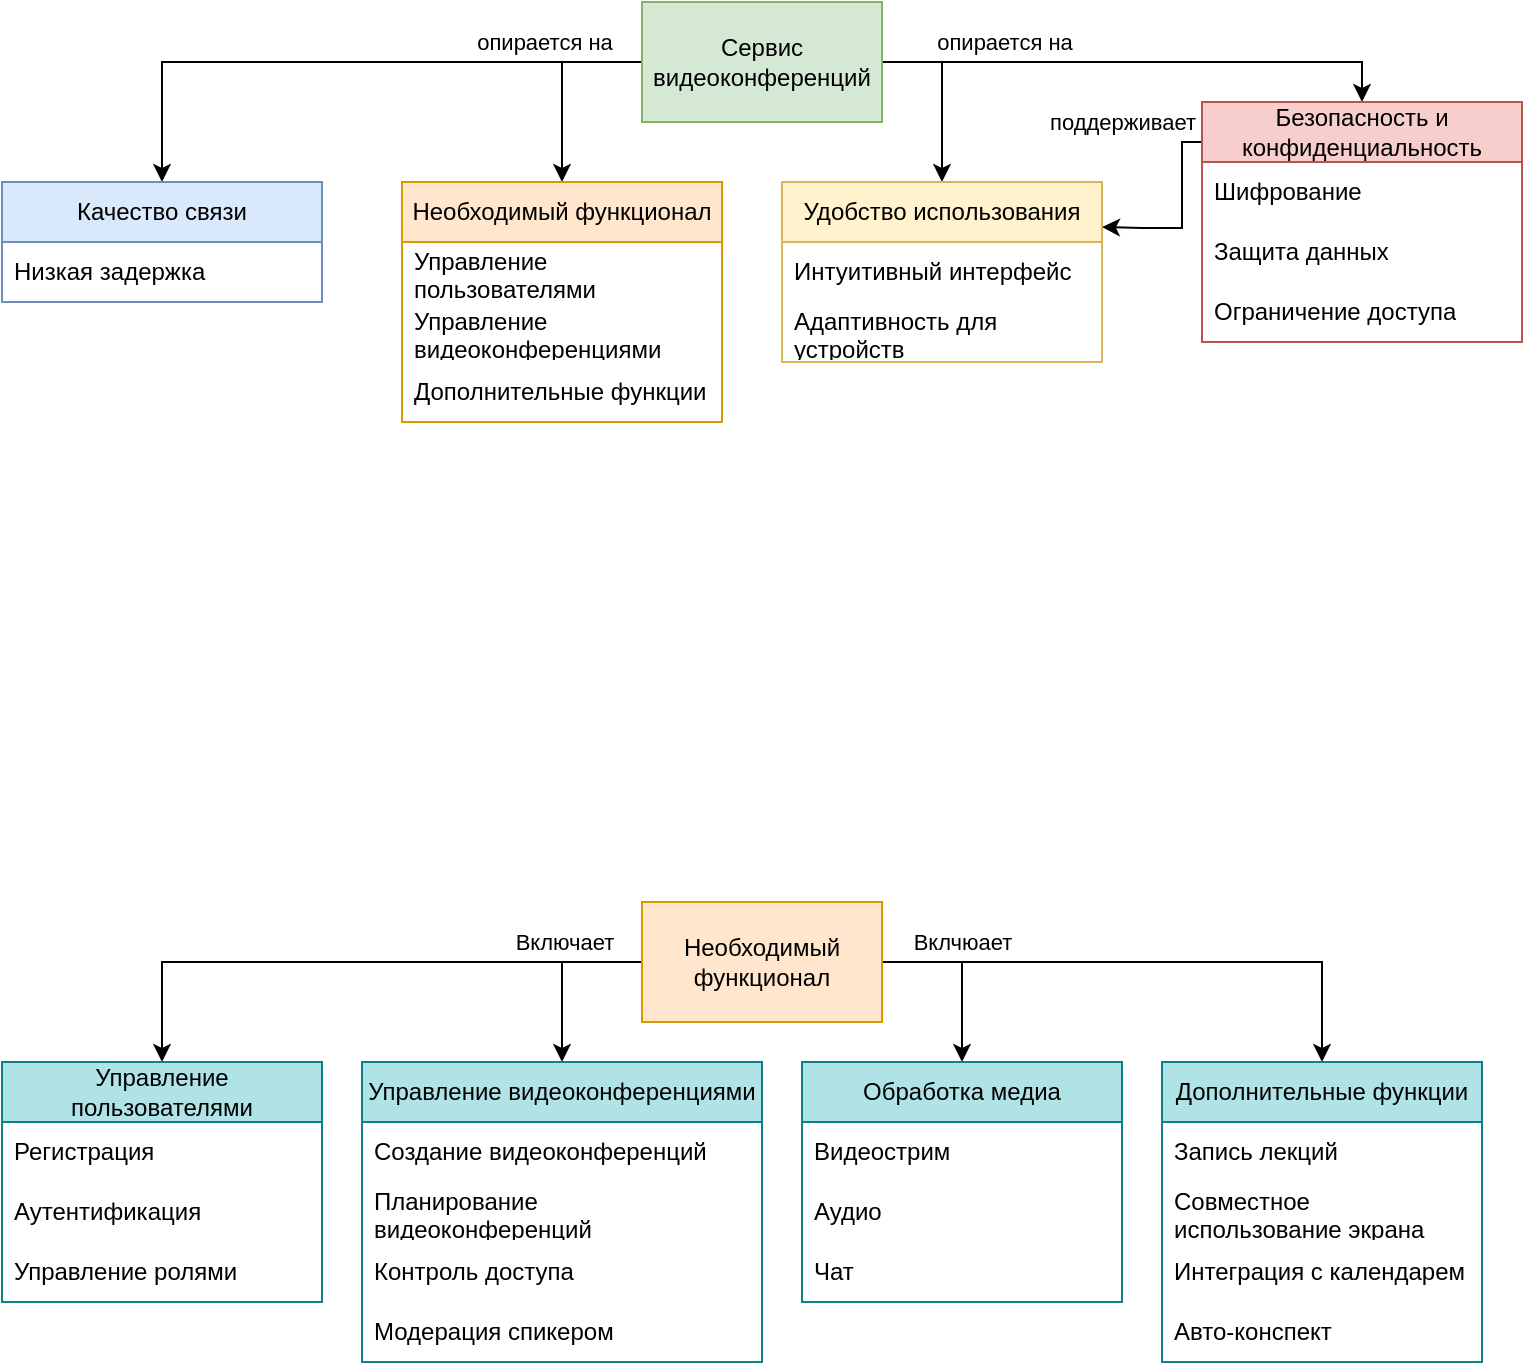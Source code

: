 <mxfile version="26.1.0">
  <diagram name="Страница — 1" id="gF-TSsPwKxHFeOLAzH47">
    <mxGraphModel dx="1434" dy="738" grid="1" gridSize="10" guides="1" tooltips="1" connect="1" arrows="1" fold="1" page="1" pageScale="1" pageWidth="827" pageHeight="1169" math="0" shadow="0">
      <root>
        <mxCell id="0" />
        <mxCell id="1" parent="0" />
        <mxCell id="qUk7q5C7CJs6m-_M87td-2" style="edgeStyle=orthogonalEdgeStyle;rounded=0;orthogonalLoop=1;jettySize=auto;html=1;entryX=0.5;entryY=0;entryDx=0;entryDy=0;" edge="1" parent="1" source="qUk7q5C7CJs6m-_M87td-8" target="qUk7q5C7CJs6m-_M87td-9">
          <mxGeometry relative="1" as="geometry" />
        </mxCell>
        <mxCell id="qUk7q5C7CJs6m-_M87td-3" value="&lt;div&gt;опирается на&lt;/div&gt;" style="edgeLabel;html=1;align=center;verticalAlign=middle;resizable=0;points=[];labelBackgroundColor=none;" vertex="1" connectable="0" parent="qUk7q5C7CJs6m-_M87td-2">
          <mxGeometry x="-0.262" y="-2" relative="1" as="geometry">
            <mxPoint x="61" y="-8" as="offset" />
          </mxGeometry>
        </mxCell>
        <mxCell id="qUk7q5C7CJs6m-_M87td-4" style="edgeStyle=orthogonalEdgeStyle;rounded=0;orthogonalLoop=1;jettySize=auto;html=1;exitX=1;exitY=0.5;exitDx=0;exitDy=0;entryX=0.5;entryY=0;entryDx=0;entryDy=0;" edge="1" parent="1" source="qUk7q5C7CJs6m-_M87td-8" target="qUk7q5C7CJs6m-_M87td-11">
          <mxGeometry relative="1" as="geometry">
            <Array as="points">
              <mxPoint x="510" y="180" />
            </Array>
          </mxGeometry>
        </mxCell>
        <mxCell id="qUk7q5C7CJs6m-_M87td-5" style="edgeStyle=orthogonalEdgeStyle;rounded=0;orthogonalLoop=1;jettySize=auto;html=1;entryX=0.5;entryY=0;entryDx=0;entryDy=0;" edge="1" parent="1" source="qUk7q5C7CJs6m-_M87td-8" target="qUk7q5C7CJs6m-_M87td-14">
          <mxGeometry relative="1" as="geometry">
            <Array as="points">
              <mxPoint x="320" y="180" />
            </Array>
          </mxGeometry>
        </mxCell>
        <mxCell id="qUk7q5C7CJs6m-_M87td-6" style="edgeStyle=orthogonalEdgeStyle;rounded=0;orthogonalLoop=1;jettySize=auto;html=1;entryX=0.5;entryY=0;entryDx=0;entryDy=0;exitX=1;exitY=0.5;exitDx=0;exitDy=0;" edge="1" parent="1" source="qUk7q5C7CJs6m-_M87td-8" target="qUk7q5C7CJs6m-_M87td-20">
          <mxGeometry relative="1" as="geometry">
            <mxPoint x="470" y="230" as="sourcePoint" />
            <Array as="points">
              <mxPoint x="720" y="180" />
            </Array>
          </mxGeometry>
        </mxCell>
        <mxCell id="qUk7q5C7CJs6m-_M87td-7" value="&lt;div&gt;опирается на&lt;/div&gt;" style="edgeLabel;html=1;align=center;verticalAlign=middle;resizable=0;points=[];labelBackgroundColor=none;" vertex="1" connectable="0" parent="qUk7q5C7CJs6m-_M87td-6">
          <mxGeometry x="0.345" y="2" relative="1" as="geometry">
            <mxPoint x="-114" y="-8" as="offset" />
          </mxGeometry>
        </mxCell>
        <mxCell id="qUk7q5C7CJs6m-_M87td-8" value="&lt;div&gt;Сервис видеоконференций&lt;/div&gt;" style="rounded=0;whiteSpace=wrap;html=1;fillColor=#d5e8d4;strokeColor=#82b366;" vertex="1" parent="1">
          <mxGeometry x="360" y="150" width="120" height="60" as="geometry" />
        </mxCell>
        <mxCell id="qUk7q5C7CJs6m-_M87td-9" value="&lt;span&gt;Качество связи&lt;/span&gt;" style="swimlane;fontStyle=0;childLayout=stackLayout;horizontal=1;startSize=30;horizontalStack=0;resizeParent=1;resizeParentMax=0;resizeLast=0;collapsible=1;marginBottom=0;whiteSpace=wrap;html=1;fillColor=#dae8fc;strokeColor=#6c8ebf;" vertex="1" parent="1">
          <mxGeometry x="40" y="240" width="160" height="60" as="geometry" />
        </mxCell>
        <mxCell id="qUk7q5C7CJs6m-_M87td-10" value="&lt;div&gt;Низкая задержка&lt;/div&gt;" style="text;strokeColor=none;fillColor=none;align=left;verticalAlign=middle;spacingLeft=4;spacingRight=4;overflow=hidden;points=[[0,0.5],[1,0.5]];portConstraint=eastwest;rotatable=0;whiteSpace=wrap;html=1;" vertex="1" parent="qUk7q5C7CJs6m-_M87td-9">
          <mxGeometry y="30" width="160" height="30" as="geometry" />
        </mxCell>
        <mxCell id="qUk7q5C7CJs6m-_M87td-11" value="Удобство использования" style="swimlane;fontStyle=0;childLayout=stackLayout;horizontal=1;startSize=30;horizontalStack=0;resizeParent=1;resizeParentMax=0;resizeLast=0;collapsible=1;marginBottom=0;whiteSpace=wrap;html=1;fillColor=#fff2cc;strokeColor=#d6b656;" vertex="1" parent="1">
          <mxGeometry x="430" y="240" width="160" height="90" as="geometry">
            <mxRectangle x="460" y="360" width="180" height="30" as="alternateBounds" />
          </mxGeometry>
        </mxCell>
        <mxCell id="qUk7q5C7CJs6m-_M87td-12" value="&lt;div&gt;Интуитивный интерфейс&lt;/div&gt;" style="text;strokeColor=none;fillColor=none;align=left;verticalAlign=middle;spacingLeft=4;spacingRight=4;overflow=hidden;points=[[0,0.5],[1,0.5]];portConstraint=eastwest;rotatable=0;whiteSpace=wrap;html=1;" vertex="1" parent="qUk7q5C7CJs6m-_M87td-11">
          <mxGeometry y="30" width="160" height="30" as="geometry" />
        </mxCell>
        <mxCell id="qUk7q5C7CJs6m-_M87td-13" value="&lt;div&gt;Адаптивность для устройств&lt;/div&gt;" style="text;strokeColor=none;fillColor=none;align=left;verticalAlign=middle;spacingLeft=4;spacingRight=4;overflow=hidden;points=[[0,0.5],[1,0.5]];portConstraint=eastwest;rotatable=0;whiteSpace=wrap;html=1;" vertex="1" parent="qUk7q5C7CJs6m-_M87td-11">
          <mxGeometry y="60" width="160" height="30" as="geometry" />
        </mxCell>
        <mxCell id="qUk7q5C7CJs6m-_M87td-14" value="Необходимый функционал" style="swimlane;fontStyle=0;childLayout=stackLayout;horizontal=1;startSize=30;horizontalStack=0;resizeParent=1;resizeParentMax=0;resizeLast=0;collapsible=1;marginBottom=0;whiteSpace=wrap;html=1;fillColor=#ffe6cc;strokeColor=#d79b00;" vertex="1" parent="1">
          <mxGeometry x="240" y="240" width="160" height="120" as="geometry">
            <mxRectangle x="200" y="360" width="190" height="30" as="alternateBounds" />
          </mxGeometry>
        </mxCell>
        <mxCell id="qUk7q5C7CJs6m-_M87td-15" value="&lt;div&gt;Управление пользователями&lt;/div&gt;" style="text;strokeColor=none;fillColor=none;align=left;verticalAlign=middle;spacingLeft=4;spacingRight=4;overflow=hidden;points=[[0,0.5],[1,0.5]];portConstraint=eastwest;rotatable=0;whiteSpace=wrap;html=1;" vertex="1" parent="qUk7q5C7CJs6m-_M87td-14">
          <mxGeometry y="30" width="160" height="30" as="geometry" />
        </mxCell>
        <mxCell id="qUk7q5C7CJs6m-_M87td-16" value="&lt;div&gt;Управление видеоконференциями&lt;/div&gt;" style="text;strokeColor=none;fillColor=none;align=left;verticalAlign=middle;spacingLeft=4;spacingRight=4;overflow=hidden;points=[[0,0.5],[1,0.5]];portConstraint=eastwest;rotatable=0;whiteSpace=wrap;html=1;" vertex="1" parent="qUk7q5C7CJs6m-_M87td-14">
          <mxGeometry y="60" width="160" height="30" as="geometry" />
        </mxCell>
        <mxCell id="qUk7q5C7CJs6m-_M87td-17" value="&lt;div&gt;Дополнительные функции&lt;/div&gt;" style="text;strokeColor=none;fillColor=none;align=left;verticalAlign=middle;spacingLeft=4;spacingRight=4;overflow=hidden;points=[[0,0.5],[1,0.5]];portConstraint=eastwest;rotatable=0;whiteSpace=wrap;html=1;" vertex="1" parent="qUk7q5C7CJs6m-_M87td-14">
          <mxGeometry y="90" width="160" height="30" as="geometry" />
        </mxCell>
        <mxCell id="qUk7q5C7CJs6m-_M87td-18" style="edgeStyle=orthogonalEdgeStyle;rounded=0;orthogonalLoop=1;jettySize=auto;html=1;exitX=0;exitY=0.25;exitDx=0;exitDy=0;entryX=1;entryY=0.25;entryDx=0;entryDy=0;" edge="1" parent="1" source="qUk7q5C7CJs6m-_M87td-20" target="qUk7q5C7CJs6m-_M87td-11">
          <mxGeometry relative="1" as="geometry">
            <Array as="points">
              <mxPoint x="640" y="220" />
              <mxPoint x="630" y="220" />
              <mxPoint x="630" y="263" />
              <mxPoint x="610" y="263" />
            </Array>
          </mxGeometry>
        </mxCell>
        <mxCell id="qUk7q5C7CJs6m-_M87td-19" value="&lt;div&gt;&lt;span&gt;поддерживает&lt;/span&gt;&lt;/div&gt;" style="edgeLabel;html=1;align=center;verticalAlign=middle;resizable=0;points=[];labelBackgroundColor=none;" vertex="1" connectable="0" parent="qUk7q5C7CJs6m-_M87td-18">
          <mxGeometry x="0.1" y="1" relative="1" as="geometry">
            <mxPoint x="-31" y="-47" as="offset" />
          </mxGeometry>
        </mxCell>
        <mxCell id="qUk7q5C7CJs6m-_M87td-20" value="Безопасность и конфиденциальность" style="swimlane;fontStyle=0;childLayout=stackLayout;horizontal=1;startSize=30;horizontalStack=0;resizeParent=1;resizeParentMax=0;resizeLast=0;collapsible=1;marginBottom=0;whiteSpace=wrap;html=1;fillColor=#f8cecc;strokeColor=#b85450;" vertex="1" parent="1">
          <mxGeometry x="640" y="200" width="160" height="120" as="geometry" />
        </mxCell>
        <mxCell id="qUk7q5C7CJs6m-_M87td-21" value="&lt;div&gt;Шифрование&lt;/div&gt;" style="text;strokeColor=none;fillColor=none;align=left;verticalAlign=middle;spacingLeft=4;spacingRight=4;overflow=hidden;points=[[0,0.5],[1,0.5]];portConstraint=eastwest;rotatable=0;whiteSpace=wrap;html=1;" vertex="1" parent="qUk7q5C7CJs6m-_M87td-20">
          <mxGeometry y="30" width="160" height="30" as="geometry" />
        </mxCell>
        <mxCell id="qUk7q5C7CJs6m-_M87td-22" value="&lt;div&gt;Защита данных&lt;/div&gt;" style="text;strokeColor=none;fillColor=none;align=left;verticalAlign=middle;spacingLeft=4;spacingRight=4;overflow=hidden;points=[[0,0.5],[1,0.5]];portConstraint=eastwest;rotatable=0;whiteSpace=wrap;html=1;" vertex="1" parent="qUk7q5C7CJs6m-_M87td-20">
          <mxGeometry y="60" width="160" height="30" as="geometry" />
        </mxCell>
        <mxCell id="qUk7q5C7CJs6m-_M87td-23" value="&lt;div&gt;Ограничение доступа&lt;/div&gt;" style="text;strokeColor=none;fillColor=none;align=left;verticalAlign=middle;spacingLeft=4;spacingRight=4;overflow=hidden;points=[[0,0.5],[1,0.5]];portConstraint=eastwest;rotatable=0;whiteSpace=wrap;html=1;" vertex="1" parent="qUk7q5C7CJs6m-_M87td-20">
          <mxGeometry y="90" width="160" height="30" as="geometry" />
        </mxCell>
        <mxCell id="qUk7q5C7CJs6m-_M87td-24" style="edgeStyle=orthogonalEdgeStyle;rounded=0;orthogonalLoop=1;jettySize=auto;html=1;exitX=0;exitY=0.5;exitDx=0;exitDy=0;entryX=0.5;entryY=0;entryDx=0;entryDy=0;" edge="1" parent="1" source="qUk7q5C7CJs6m-_M87td-30" target="qUk7q5C7CJs6m-_M87td-31">
          <mxGeometry relative="1" as="geometry" />
        </mxCell>
        <mxCell id="qUk7q5C7CJs6m-_M87td-25" value="Включает" style="edgeLabel;html=1;align=center;verticalAlign=middle;resizable=0;points=[];labelBackgroundColor=none;" vertex="1" connectable="0" parent="qUk7q5C7CJs6m-_M87td-24">
          <mxGeometry x="-0.078" y="-3" relative="1" as="geometry">
            <mxPoint x="94" y="-7" as="offset" />
          </mxGeometry>
        </mxCell>
        <mxCell id="qUk7q5C7CJs6m-_M87td-26" style="edgeStyle=orthogonalEdgeStyle;rounded=0;orthogonalLoop=1;jettySize=auto;html=1;exitX=0;exitY=0.5;exitDx=0;exitDy=0;entryX=0.5;entryY=0;entryDx=0;entryDy=0;" edge="1" parent="1" source="qUk7q5C7CJs6m-_M87td-30" target="qUk7q5C7CJs6m-_M87td-35">
          <mxGeometry relative="1" as="geometry" />
        </mxCell>
        <mxCell id="qUk7q5C7CJs6m-_M87td-27" style="edgeStyle=orthogonalEdgeStyle;rounded=0;orthogonalLoop=1;jettySize=auto;html=1;entryX=0.5;entryY=0;entryDx=0;entryDy=0;" edge="1" parent="1" source="qUk7q5C7CJs6m-_M87td-30" target="qUk7q5C7CJs6m-_M87td-44">
          <mxGeometry relative="1" as="geometry" />
        </mxCell>
        <mxCell id="qUk7q5C7CJs6m-_M87td-28" value="Вклчюает" style="edgeLabel;html=1;align=center;verticalAlign=middle;resizable=0;points=[];labelBackgroundColor=none;" vertex="1" connectable="0" parent="qUk7q5C7CJs6m-_M87td-27">
          <mxGeometry x="-0.498" y="2" relative="1" as="geometry">
            <mxPoint x="-28" y="-8" as="offset" />
          </mxGeometry>
        </mxCell>
        <mxCell id="qUk7q5C7CJs6m-_M87td-29" style="edgeStyle=orthogonalEdgeStyle;rounded=0;orthogonalLoop=1;jettySize=auto;html=1;entryX=0.5;entryY=0;entryDx=0;entryDy=0;" edge="1" parent="1" source="qUk7q5C7CJs6m-_M87td-30" target="qUk7q5C7CJs6m-_M87td-40">
          <mxGeometry relative="1" as="geometry">
            <Array as="points">
              <mxPoint x="520" y="630" />
            </Array>
          </mxGeometry>
        </mxCell>
        <mxCell id="qUk7q5C7CJs6m-_M87td-30" value="Необходимый функционал" style="rounded=0;whiteSpace=wrap;html=1;fillColor=#ffe6cc;strokeColor=#d79b00;" vertex="1" parent="1">
          <mxGeometry x="360" y="600" width="120" height="60" as="geometry" />
        </mxCell>
        <mxCell id="qUk7q5C7CJs6m-_M87td-31" value="&lt;span style=&quot;text-align: left;&quot;&gt;Управление пользователями&lt;/span&gt;" style="swimlane;fontStyle=0;childLayout=stackLayout;horizontal=1;startSize=30;horizontalStack=0;resizeParent=1;resizeParentMax=0;resizeLast=0;collapsible=1;marginBottom=0;whiteSpace=wrap;html=1;fillColor=#b0e3e6;strokeColor=#0e8088;" vertex="1" parent="1">
          <mxGeometry x="40" y="680" width="160" height="120" as="geometry">
            <mxRectangle x="180" y="410" width="190" height="30" as="alternateBounds" />
          </mxGeometry>
        </mxCell>
        <mxCell id="qUk7q5C7CJs6m-_M87td-32" value="&lt;div&gt;Регистрация&lt;/div&gt;" style="text;strokeColor=none;fillColor=none;align=left;verticalAlign=middle;spacingLeft=4;spacingRight=4;overflow=hidden;points=[[0,0.5],[1,0.5]];portConstraint=eastwest;rotatable=0;whiteSpace=wrap;html=1;" vertex="1" parent="qUk7q5C7CJs6m-_M87td-31">
          <mxGeometry y="30" width="160" height="30" as="geometry" />
        </mxCell>
        <mxCell id="qUk7q5C7CJs6m-_M87td-33" value="&lt;div&gt;Аутентификация&lt;/div&gt;" style="text;strokeColor=none;fillColor=none;align=left;verticalAlign=middle;spacingLeft=4;spacingRight=4;overflow=hidden;points=[[0,0.5],[1,0.5]];portConstraint=eastwest;rotatable=0;whiteSpace=wrap;html=1;" vertex="1" parent="qUk7q5C7CJs6m-_M87td-31">
          <mxGeometry y="60" width="160" height="30" as="geometry" />
        </mxCell>
        <mxCell id="qUk7q5C7CJs6m-_M87td-34" value="&lt;div&gt;Управление ролями&lt;/div&gt;" style="text;strokeColor=none;fillColor=none;align=left;verticalAlign=middle;spacingLeft=4;spacingRight=4;overflow=hidden;points=[[0,0.5],[1,0.5]];portConstraint=eastwest;rotatable=0;whiteSpace=wrap;html=1;" vertex="1" parent="qUk7q5C7CJs6m-_M87td-31">
          <mxGeometry y="90" width="160" height="30" as="geometry" />
        </mxCell>
        <mxCell id="qUk7q5C7CJs6m-_M87td-35" value="&lt;span style=&quot;text-align: left;&quot;&gt;Управление видеоконференциями&lt;/span&gt;" style="swimlane;fontStyle=0;childLayout=stackLayout;horizontal=1;startSize=30;horizontalStack=0;resizeParent=1;resizeParentMax=0;resizeLast=0;collapsible=1;marginBottom=0;whiteSpace=wrap;html=1;fillColor=#b0e3e6;strokeColor=#0e8088;" vertex="1" parent="1">
          <mxGeometry x="220" y="680" width="200" height="150" as="geometry">
            <mxRectangle x="180" y="410" width="190" height="30" as="alternateBounds" />
          </mxGeometry>
        </mxCell>
        <mxCell id="qUk7q5C7CJs6m-_M87td-36" value="&lt;div&gt;Создание видеоконференций&lt;/div&gt;" style="text;strokeColor=none;fillColor=none;align=left;verticalAlign=middle;spacingLeft=4;spacingRight=4;overflow=hidden;points=[[0,0.5],[1,0.5]];portConstraint=eastwest;rotatable=0;whiteSpace=wrap;html=1;" vertex="1" parent="qUk7q5C7CJs6m-_M87td-35">
          <mxGeometry y="30" width="200" height="30" as="geometry" />
        </mxCell>
        <mxCell id="qUk7q5C7CJs6m-_M87td-37" value="Планирование видеоконференций" style="text;strokeColor=none;fillColor=none;align=left;verticalAlign=middle;spacingLeft=4;spacingRight=4;overflow=hidden;points=[[0,0.5],[1,0.5]];portConstraint=eastwest;rotatable=0;whiteSpace=wrap;html=1;" vertex="1" parent="qUk7q5C7CJs6m-_M87td-35">
          <mxGeometry y="60" width="200" height="30" as="geometry" />
        </mxCell>
        <mxCell id="qUk7q5C7CJs6m-_M87td-38" value="&lt;div&gt;Контроль доступа&lt;/div&gt;" style="text;strokeColor=none;fillColor=none;align=left;verticalAlign=middle;spacingLeft=4;spacingRight=4;overflow=hidden;points=[[0,0.5],[1,0.5]];portConstraint=eastwest;rotatable=0;whiteSpace=wrap;html=1;" vertex="1" parent="qUk7q5C7CJs6m-_M87td-35">
          <mxGeometry y="90" width="200" height="30" as="geometry" />
        </mxCell>
        <mxCell id="qUk7q5C7CJs6m-_M87td-39" value="&lt;div&gt;Модерация спикером&amp;nbsp;&lt;/div&gt;" style="text;strokeColor=none;fillColor=none;align=left;verticalAlign=middle;spacingLeft=4;spacingRight=4;overflow=hidden;points=[[0,0.5],[1,0.5]];portConstraint=eastwest;rotatable=0;whiteSpace=wrap;html=1;" vertex="1" parent="qUk7q5C7CJs6m-_M87td-35">
          <mxGeometry y="120" width="200" height="30" as="geometry" />
        </mxCell>
        <mxCell id="qUk7q5C7CJs6m-_M87td-40" value="&lt;span style=&quot;text-align: left;&quot;&gt;Обработка медиа&lt;/span&gt;" style="swimlane;fontStyle=0;childLayout=stackLayout;horizontal=1;startSize=30;horizontalStack=0;resizeParent=1;resizeParentMax=0;resizeLast=0;collapsible=1;marginBottom=0;whiteSpace=wrap;html=1;fillColor=#b0e3e6;strokeColor=#0e8088;" vertex="1" parent="1">
          <mxGeometry x="440" y="680" width="160" height="120" as="geometry">
            <mxRectangle x="180" y="410" width="190" height="30" as="alternateBounds" />
          </mxGeometry>
        </mxCell>
        <mxCell id="qUk7q5C7CJs6m-_M87td-41" value="&lt;div&gt;Видеострим&lt;/div&gt;" style="text;strokeColor=none;fillColor=none;align=left;verticalAlign=middle;spacingLeft=4;spacingRight=4;overflow=hidden;points=[[0,0.5],[1,0.5]];portConstraint=eastwest;rotatable=0;whiteSpace=wrap;html=1;" vertex="1" parent="qUk7q5C7CJs6m-_M87td-40">
          <mxGeometry y="30" width="160" height="30" as="geometry" />
        </mxCell>
        <mxCell id="qUk7q5C7CJs6m-_M87td-42" value="&lt;div&gt;Аудио&lt;/div&gt;" style="text;strokeColor=none;fillColor=none;align=left;verticalAlign=middle;spacingLeft=4;spacingRight=4;overflow=hidden;points=[[0,0.5],[1,0.5]];portConstraint=eastwest;rotatable=0;whiteSpace=wrap;html=1;" vertex="1" parent="qUk7q5C7CJs6m-_M87td-40">
          <mxGeometry y="60" width="160" height="30" as="geometry" />
        </mxCell>
        <mxCell id="qUk7q5C7CJs6m-_M87td-43" value="&lt;div&gt;Чат&lt;/div&gt;" style="text;strokeColor=none;fillColor=none;align=left;verticalAlign=middle;spacingLeft=4;spacingRight=4;overflow=hidden;points=[[0,0.5],[1,0.5]];portConstraint=eastwest;rotatable=0;whiteSpace=wrap;html=1;" vertex="1" parent="qUk7q5C7CJs6m-_M87td-40">
          <mxGeometry y="90" width="160" height="30" as="geometry" />
        </mxCell>
        <mxCell id="qUk7q5C7CJs6m-_M87td-44" value="&lt;span style=&quot;text-align: left;&quot;&gt;Дополнительные функции&lt;/span&gt;" style="swimlane;fontStyle=0;childLayout=stackLayout;horizontal=1;startSize=30;horizontalStack=0;resizeParent=1;resizeParentMax=0;resizeLast=0;collapsible=1;marginBottom=0;whiteSpace=wrap;html=1;fillColor=#b0e3e6;strokeColor=#0e8088;" vertex="1" parent="1">
          <mxGeometry x="620" y="680" width="160" height="150" as="geometry">
            <mxRectangle x="180" y="410" width="190" height="30" as="alternateBounds" />
          </mxGeometry>
        </mxCell>
        <mxCell id="qUk7q5C7CJs6m-_M87td-45" value="Запись лекций" style="text;strokeColor=none;fillColor=none;align=left;verticalAlign=middle;spacingLeft=4;spacingRight=4;overflow=hidden;points=[[0,0.5],[1,0.5]];portConstraint=eastwest;rotatable=0;whiteSpace=wrap;html=1;" vertex="1" parent="qUk7q5C7CJs6m-_M87td-44">
          <mxGeometry y="30" width="160" height="30" as="geometry" />
        </mxCell>
        <mxCell id="qUk7q5C7CJs6m-_M87td-46" value="&lt;div&gt;Совместное использование экрана&lt;/div&gt;" style="text;strokeColor=none;fillColor=none;align=left;verticalAlign=middle;spacingLeft=4;spacingRight=4;overflow=hidden;points=[[0,0.5],[1,0.5]];portConstraint=eastwest;rotatable=0;whiteSpace=wrap;html=1;" vertex="1" parent="qUk7q5C7CJs6m-_M87td-44">
          <mxGeometry y="60" width="160" height="30" as="geometry" />
        </mxCell>
        <mxCell id="qUk7q5C7CJs6m-_M87td-47" value="&lt;div&gt;Интеграция с календарем&lt;/div&gt;" style="text;strokeColor=none;fillColor=none;align=left;verticalAlign=middle;spacingLeft=4;spacingRight=4;overflow=hidden;points=[[0,0.5],[1,0.5]];portConstraint=eastwest;rotatable=0;whiteSpace=wrap;html=1;" vertex="1" parent="qUk7q5C7CJs6m-_M87td-44">
          <mxGeometry y="90" width="160" height="30" as="geometry" />
        </mxCell>
        <mxCell id="qUk7q5C7CJs6m-_M87td-48" value="&lt;div&gt;Авто-конспект&lt;/div&gt;" style="text;strokeColor=none;fillColor=none;align=left;verticalAlign=middle;spacingLeft=4;spacingRight=4;overflow=hidden;points=[[0,0.5],[1,0.5]];portConstraint=eastwest;rotatable=0;whiteSpace=wrap;html=1;" vertex="1" parent="qUk7q5C7CJs6m-_M87td-44">
          <mxGeometry y="120" width="160" height="30" as="geometry" />
        </mxCell>
      </root>
    </mxGraphModel>
  </diagram>
</mxfile>

